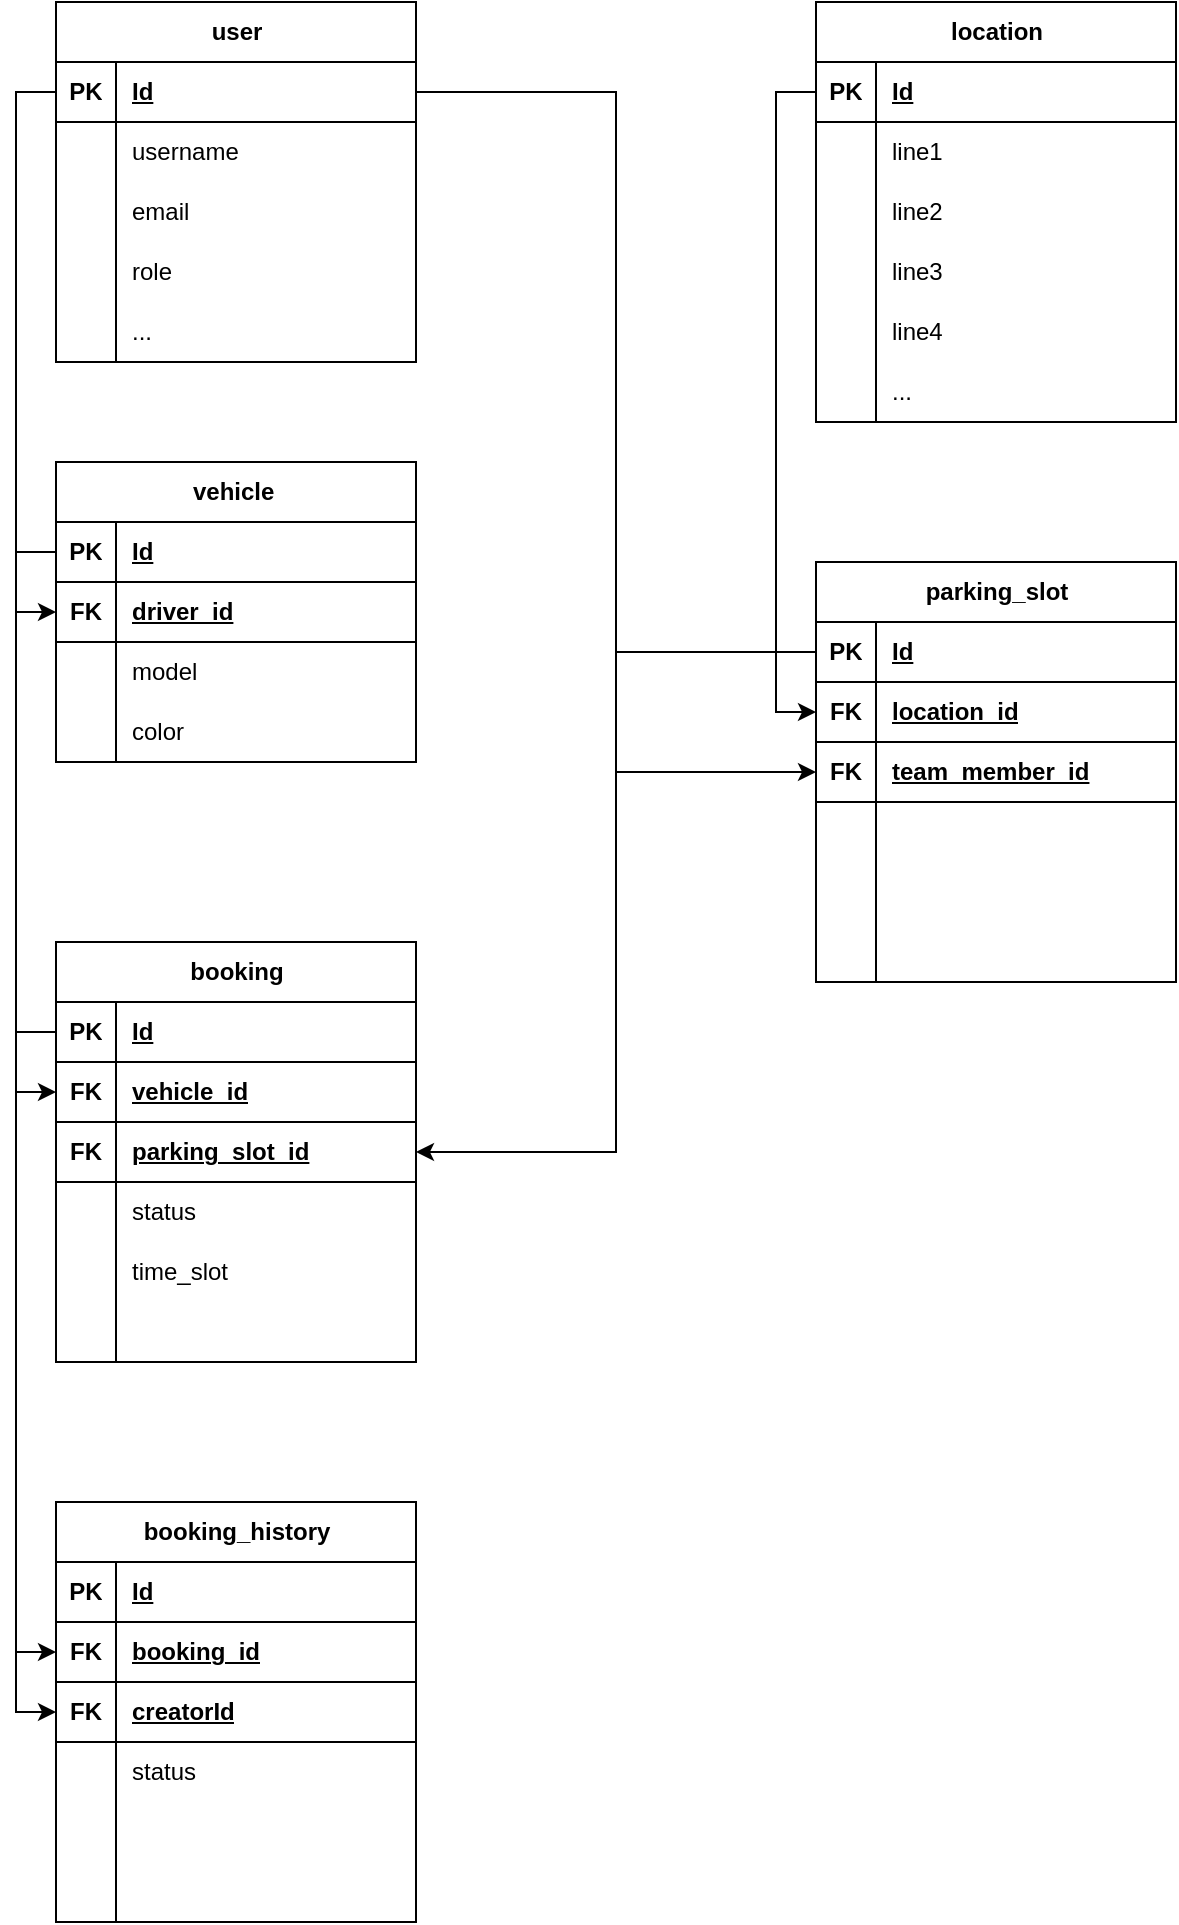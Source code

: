 <mxfile version="20.5.3" type="embed"><diagram name="Page-1" id="9re29AVMVXTdukUIVPv4"><mxGraphModel dx="877" dy="658" grid="1" gridSize="10" guides="1" tooltips="1" connect="1" arrows="1" fold="1" page="1" pageScale="1" pageWidth="850" pageHeight="1100" math="0" shadow="0"><root><mxCell id="0"/><mxCell id="1" parent="0"/><mxCell id="Z-rUkI6ReACb1DO_e0WH-1" value="user" style="shape=table;startSize=30;container=1;collapsible=1;childLayout=tableLayout;fixedRows=1;rowLines=0;fontStyle=1;align=center;resizeLast=1;html=1;" parent="1" vertex="1"><mxGeometry x="120" y="80" width="180" height="180" as="geometry"/></mxCell><mxCell id="Z-rUkI6ReACb1DO_e0WH-2" value="" style="shape=tableRow;horizontal=0;startSize=0;swimlaneHead=0;swimlaneBody=0;fillColor=none;collapsible=0;dropTarget=0;points=[[0,0.5],[1,0.5]];portConstraint=eastwest;top=0;left=0;right=0;bottom=1;" parent="Z-rUkI6ReACb1DO_e0WH-1" vertex="1"><mxGeometry y="30" width="180" height="30" as="geometry"/></mxCell><mxCell id="Z-rUkI6ReACb1DO_e0WH-3" value="PK" style="shape=partialRectangle;connectable=0;fillColor=none;top=0;left=0;bottom=0;right=0;fontStyle=1;overflow=hidden;whiteSpace=wrap;html=1;" parent="Z-rUkI6ReACb1DO_e0WH-2" vertex="1"><mxGeometry width="30" height="30" as="geometry"><mxRectangle width="30" height="30" as="alternateBounds"/></mxGeometry></mxCell><mxCell id="Z-rUkI6ReACb1DO_e0WH-4" value="Id" style="shape=partialRectangle;connectable=0;fillColor=none;top=0;left=0;bottom=0;right=0;align=left;spacingLeft=6;fontStyle=5;overflow=hidden;whiteSpace=wrap;html=1;" parent="Z-rUkI6ReACb1DO_e0WH-2" vertex="1"><mxGeometry x="30" width="150" height="30" as="geometry"><mxRectangle width="150" height="30" as="alternateBounds"/></mxGeometry></mxCell><mxCell id="Z-rUkI6ReACb1DO_e0WH-5" value="" style="shape=tableRow;horizontal=0;startSize=0;swimlaneHead=0;swimlaneBody=0;fillColor=none;collapsible=0;dropTarget=0;points=[[0,0.5],[1,0.5]];portConstraint=eastwest;top=0;left=0;right=0;bottom=0;" parent="Z-rUkI6ReACb1DO_e0WH-1" vertex="1"><mxGeometry y="60" width="180" height="30" as="geometry"/></mxCell><mxCell id="Z-rUkI6ReACb1DO_e0WH-6" value="" style="shape=partialRectangle;connectable=0;fillColor=none;top=0;left=0;bottom=0;right=0;editable=1;overflow=hidden;whiteSpace=wrap;html=1;" parent="Z-rUkI6ReACb1DO_e0WH-5" vertex="1"><mxGeometry width="30" height="30" as="geometry"><mxRectangle width="30" height="30" as="alternateBounds"/></mxGeometry></mxCell><mxCell id="Z-rUkI6ReACb1DO_e0WH-7" value="username" style="shape=partialRectangle;connectable=0;fillColor=none;top=0;left=0;bottom=0;right=0;align=left;spacingLeft=6;overflow=hidden;whiteSpace=wrap;html=1;" parent="Z-rUkI6ReACb1DO_e0WH-5" vertex="1"><mxGeometry x="30" width="150" height="30" as="geometry"><mxRectangle width="150" height="30" as="alternateBounds"/></mxGeometry></mxCell><mxCell id="Z-rUkI6ReACb1DO_e0WH-8" value="" style="shape=tableRow;horizontal=0;startSize=0;swimlaneHead=0;swimlaneBody=0;fillColor=none;collapsible=0;dropTarget=0;points=[[0,0.5],[1,0.5]];portConstraint=eastwest;top=0;left=0;right=0;bottom=0;" parent="Z-rUkI6ReACb1DO_e0WH-1" vertex="1"><mxGeometry y="90" width="180" height="30" as="geometry"/></mxCell><mxCell id="Z-rUkI6ReACb1DO_e0WH-9" value="" style="shape=partialRectangle;connectable=0;fillColor=none;top=0;left=0;bottom=0;right=0;editable=1;overflow=hidden;whiteSpace=wrap;html=1;" parent="Z-rUkI6ReACb1DO_e0WH-8" vertex="1"><mxGeometry width="30" height="30" as="geometry"><mxRectangle width="30" height="30" as="alternateBounds"/></mxGeometry></mxCell><mxCell id="Z-rUkI6ReACb1DO_e0WH-10" value="email" style="shape=partialRectangle;connectable=0;fillColor=none;top=0;left=0;bottom=0;right=0;align=left;spacingLeft=6;overflow=hidden;whiteSpace=wrap;html=1;" parent="Z-rUkI6ReACb1DO_e0WH-8" vertex="1"><mxGeometry x="30" width="150" height="30" as="geometry"><mxRectangle width="150" height="30" as="alternateBounds"/></mxGeometry></mxCell><mxCell id="Z-rUkI6ReACb1DO_e0WH-42" value="" style="shape=tableRow;horizontal=0;startSize=0;swimlaneHead=0;swimlaneBody=0;fillColor=none;collapsible=0;dropTarget=0;points=[[0,0.5],[1,0.5]];portConstraint=eastwest;top=0;left=0;right=0;bottom=0;" parent="Z-rUkI6ReACb1DO_e0WH-1" vertex="1"><mxGeometry y="120" width="180" height="30" as="geometry"/></mxCell><mxCell id="Z-rUkI6ReACb1DO_e0WH-43" value="" style="shape=partialRectangle;connectable=0;fillColor=none;top=0;left=0;bottom=0;right=0;editable=1;overflow=hidden;whiteSpace=wrap;html=1;" parent="Z-rUkI6ReACb1DO_e0WH-42" vertex="1"><mxGeometry width="30" height="30" as="geometry"><mxRectangle width="30" height="30" as="alternateBounds"/></mxGeometry></mxCell><mxCell id="Z-rUkI6ReACb1DO_e0WH-44" value="role" style="shape=partialRectangle;connectable=0;fillColor=none;top=0;left=0;bottom=0;right=0;align=left;spacingLeft=6;overflow=hidden;whiteSpace=wrap;html=1;" parent="Z-rUkI6ReACb1DO_e0WH-42" vertex="1"><mxGeometry x="30" width="150" height="30" as="geometry"><mxRectangle width="150" height="30" as="alternateBounds"/></mxGeometry></mxCell><mxCell id="Z-rUkI6ReACb1DO_e0WH-11" value="" style="shape=tableRow;horizontal=0;startSize=0;swimlaneHead=0;swimlaneBody=0;fillColor=none;collapsible=0;dropTarget=0;points=[[0,0.5],[1,0.5]];portConstraint=eastwest;top=0;left=0;right=0;bottom=0;" parent="Z-rUkI6ReACb1DO_e0WH-1" vertex="1"><mxGeometry y="150" width="180" height="30" as="geometry"/></mxCell><mxCell id="Z-rUkI6ReACb1DO_e0WH-12" value="" style="shape=partialRectangle;connectable=0;fillColor=none;top=0;left=0;bottom=0;right=0;editable=1;overflow=hidden;whiteSpace=wrap;html=1;" parent="Z-rUkI6ReACb1DO_e0WH-11" vertex="1"><mxGeometry width="30" height="30" as="geometry"><mxRectangle width="30" height="30" as="alternateBounds"/></mxGeometry></mxCell><mxCell id="Z-rUkI6ReACb1DO_e0WH-13" value="..." style="shape=partialRectangle;connectable=0;fillColor=none;top=0;left=0;bottom=0;right=0;align=left;spacingLeft=6;overflow=hidden;whiteSpace=wrap;html=1;" parent="Z-rUkI6ReACb1DO_e0WH-11" vertex="1"><mxGeometry x="30" width="150" height="30" as="geometry"><mxRectangle width="150" height="30" as="alternateBounds"/></mxGeometry></mxCell><mxCell id="Z-rUkI6ReACb1DO_e0WH-29" value="location" style="shape=table;startSize=30;container=1;collapsible=1;childLayout=tableLayout;fixedRows=1;rowLines=0;fontStyle=1;align=center;resizeLast=1;html=1;" parent="1" vertex="1"><mxGeometry x="500" y="80" width="180" height="210" as="geometry"/></mxCell><mxCell id="Z-rUkI6ReACb1DO_e0WH-30" value="" style="shape=tableRow;horizontal=0;startSize=0;swimlaneHead=0;swimlaneBody=0;fillColor=none;collapsible=0;dropTarget=0;points=[[0,0.5],[1,0.5]];portConstraint=eastwest;top=0;left=0;right=0;bottom=1;" parent="Z-rUkI6ReACb1DO_e0WH-29" vertex="1"><mxGeometry y="30" width="180" height="30" as="geometry"/></mxCell><mxCell id="Z-rUkI6ReACb1DO_e0WH-31" value="PK" style="shape=partialRectangle;connectable=0;fillColor=none;top=0;left=0;bottom=0;right=0;fontStyle=1;overflow=hidden;whiteSpace=wrap;html=1;" parent="Z-rUkI6ReACb1DO_e0WH-30" vertex="1"><mxGeometry width="30" height="30" as="geometry"><mxRectangle width="30" height="30" as="alternateBounds"/></mxGeometry></mxCell><mxCell id="Z-rUkI6ReACb1DO_e0WH-32" value="Id" style="shape=partialRectangle;connectable=0;fillColor=none;top=0;left=0;bottom=0;right=0;align=left;spacingLeft=6;fontStyle=5;overflow=hidden;whiteSpace=wrap;html=1;" parent="Z-rUkI6ReACb1DO_e0WH-30" vertex="1"><mxGeometry x="30" width="150" height="30" as="geometry"><mxRectangle width="150" height="30" as="alternateBounds"/></mxGeometry></mxCell><mxCell id="Z-rUkI6ReACb1DO_e0WH-33" value="" style="shape=tableRow;horizontal=0;startSize=0;swimlaneHead=0;swimlaneBody=0;fillColor=none;collapsible=0;dropTarget=0;points=[[0,0.5],[1,0.5]];portConstraint=eastwest;top=0;left=0;right=0;bottom=0;" parent="Z-rUkI6ReACb1DO_e0WH-29" vertex="1"><mxGeometry y="60" width="180" height="30" as="geometry"/></mxCell><mxCell id="Z-rUkI6ReACb1DO_e0WH-34" value="" style="shape=partialRectangle;connectable=0;fillColor=none;top=0;left=0;bottom=0;right=0;editable=1;overflow=hidden;whiteSpace=wrap;html=1;" parent="Z-rUkI6ReACb1DO_e0WH-33" vertex="1"><mxGeometry width="30" height="30" as="geometry"><mxRectangle width="30" height="30" as="alternateBounds"/></mxGeometry></mxCell><mxCell id="Z-rUkI6ReACb1DO_e0WH-35" value="line1" style="shape=partialRectangle;connectable=0;fillColor=none;top=0;left=0;bottom=0;right=0;align=left;spacingLeft=6;overflow=hidden;whiteSpace=wrap;html=1;" parent="Z-rUkI6ReACb1DO_e0WH-33" vertex="1"><mxGeometry x="30" width="150" height="30" as="geometry"><mxRectangle width="150" height="30" as="alternateBounds"/></mxGeometry></mxCell><mxCell id="Z-rUkI6ReACb1DO_e0WH-36" value="" style="shape=tableRow;horizontal=0;startSize=0;swimlaneHead=0;swimlaneBody=0;fillColor=none;collapsible=0;dropTarget=0;points=[[0,0.5],[1,0.5]];portConstraint=eastwest;top=0;left=0;right=0;bottom=0;" parent="Z-rUkI6ReACb1DO_e0WH-29" vertex="1"><mxGeometry y="90" width="180" height="30" as="geometry"/></mxCell><mxCell id="Z-rUkI6ReACb1DO_e0WH-37" value="" style="shape=partialRectangle;connectable=0;fillColor=none;top=0;left=0;bottom=0;right=0;editable=1;overflow=hidden;whiteSpace=wrap;html=1;" parent="Z-rUkI6ReACb1DO_e0WH-36" vertex="1"><mxGeometry width="30" height="30" as="geometry"><mxRectangle width="30" height="30" as="alternateBounds"/></mxGeometry></mxCell><mxCell id="Z-rUkI6ReACb1DO_e0WH-38" value="line2" style="shape=partialRectangle;connectable=0;fillColor=none;top=0;left=0;bottom=0;right=0;align=left;spacingLeft=6;overflow=hidden;whiteSpace=wrap;html=1;" parent="Z-rUkI6ReACb1DO_e0WH-36" vertex="1"><mxGeometry x="30" width="150" height="30" as="geometry"><mxRectangle width="150" height="30" as="alternateBounds"/></mxGeometry></mxCell><mxCell id="Z-rUkI6ReACb1DO_e0WH-45" value="" style="shape=tableRow;horizontal=0;startSize=0;swimlaneHead=0;swimlaneBody=0;fillColor=none;collapsible=0;dropTarget=0;points=[[0,0.5],[1,0.5]];portConstraint=eastwest;top=0;left=0;right=0;bottom=0;" parent="Z-rUkI6ReACb1DO_e0WH-29" vertex="1"><mxGeometry y="120" width="180" height="30" as="geometry"/></mxCell><mxCell id="Z-rUkI6ReACb1DO_e0WH-46" value="" style="shape=partialRectangle;connectable=0;fillColor=none;top=0;left=0;bottom=0;right=0;editable=1;overflow=hidden;whiteSpace=wrap;html=1;" parent="Z-rUkI6ReACb1DO_e0WH-45" vertex="1"><mxGeometry width="30" height="30" as="geometry"><mxRectangle width="30" height="30" as="alternateBounds"/></mxGeometry></mxCell><mxCell id="Z-rUkI6ReACb1DO_e0WH-47" value="line3" style="shape=partialRectangle;connectable=0;fillColor=none;top=0;left=0;bottom=0;right=0;align=left;spacingLeft=6;overflow=hidden;whiteSpace=wrap;html=1;" parent="Z-rUkI6ReACb1DO_e0WH-45" vertex="1"><mxGeometry x="30" width="150" height="30" as="geometry"><mxRectangle width="150" height="30" as="alternateBounds"/></mxGeometry></mxCell><mxCell id="Z-rUkI6ReACb1DO_e0WH-48" value="" style="shape=tableRow;horizontal=0;startSize=0;swimlaneHead=0;swimlaneBody=0;fillColor=none;collapsible=0;dropTarget=0;points=[[0,0.5],[1,0.5]];portConstraint=eastwest;top=0;left=0;right=0;bottom=0;" parent="Z-rUkI6ReACb1DO_e0WH-29" vertex="1"><mxGeometry y="150" width="180" height="30" as="geometry"/></mxCell><mxCell id="Z-rUkI6ReACb1DO_e0WH-49" value="" style="shape=partialRectangle;connectable=0;fillColor=none;top=0;left=0;bottom=0;right=0;editable=1;overflow=hidden;whiteSpace=wrap;html=1;" parent="Z-rUkI6ReACb1DO_e0WH-48" vertex="1"><mxGeometry width="30" height="30" as="geometry"><mxRectangle width="30" height="30" as="alternateBounds"/></mxGeometry></mxCell><mxCell id="Z-rUkI6ReACb1DO_e0WH-50" value="line4" style="shape=partialRectangle;connectable=0;fillColor=none;top=0;left=0;bottom=0;right=0;align=left;spacingLeft=6;overflow=hidden;whiteSpace=wrap;html=1;" parent="Z-rUkI6ReACb1DO_e0WH-48" vertex="1"><mxGeometry x="30" width="150" height="30" as="geometry"><mxRectangle width="150" height="30" as="alternateBounds"/></mxGeometry></mxCell><mxCell id="Z-rUkI6ReACb1DO_e0WH-39" value="" style="shape=tableRow;horizontal=0;startSize=0;swimlaneHead=0;swimlaneBody=0;fillColor=none;collapsible=0;dropTarget=0;points=[[0,0.5],[1,0.5]];portConstraint=eastwest;top=0;left=0;right=0;bottom=0;" parent="Z-rUkI6ReACb1DO_e0WH-29" vertex="1"><mxGeometry y="180" width="180" height="30" as="geometry"/></mxCell><mxCell id="Z-rUkI6ReACb1DO_e0WH-40" value="" style="shape=partialRectangle;connectable=0;fillColor=none;top=0;left=0;bottom=0;right=0;editable=1;overflow=hidden;whiteSpace=wrap;html=1;" parent="Z-rUkI6ReACb1DO_e0WH-39" vertex="1"><mxGeometry width="30" height="30" as="geometry"><mxRectangle width="30" height="30" as="alternateBounds"/></mxGeometry></mxCell><mxCell id="Z-rUkI6ReACb1DO_e0WH-41" value="..." style="shape=partialRectangle;connectable=0;fillColor=none;top=0;left=0;bottom=0;right=0;align=left;spacingLeft=6;overflow=hidden;whiteSpace=wrap;html=1;" parent="Z-rUkI6ReACb1DO_e0WH-39" vertex="1"><mxGeometry x="30" width="150" height="30" as="geometry"><mxRectangle width="150" height="30" as="alternateBounds"/></mxGeometry></mxCell><mxCell id="Z-rUkI6ReACb1DO_e0WH-51" value="parking_slot" style="shape=table;startSize=30;container=1;collapsible=1;childLayout=tableLayout;fixedRows=1;rowLines=0;fontStyle=1;align=center;resizeLast=1;html=1;" parent="1" vertex="1"><mxGeometry x="500" y="360" width="180" height="210" as="geometry"/></mxCell><mxCell id="Z-rUkI6ReACb1DO_e0WH-52" value="" style="shape=tableRow;horizontal=0;startSize=0;swimlaneHead=0;swimlaneBody=0;fillColor=none;collapsible=0;dropTarget=0;points=[[0,0.5],[1,0.5]];portConstraint=eastwest;top=0;left=0;right=0;bottom=1;" parent="Z-rUkI6ReACb1DO_e0WH-51" vertex="1"><mxGeometry y="30" width="180" height="30" as="geometry"/></mxCell><mxCell id="Z-rUkI6ReACb1DO_e0WH-53" value="PK" style="shape=partialRectangle;connectable=0;fillColor=none;top=0;left=0;bottom=0;right=0;fontStyle=1;overflow=hidden;whiteSpace=wrap;html=1;" parent="Z-rUkI6ReACb1DO_e0WH-52" vertex="1"><mxGeometry width="30" height="30" as="geometry"><mxRectangle width="30" height="30" as="alternateBounds"/></mxGeometry></mxCell><mxCell id="Z-rUkI6ReACb1DO_e0WH-54" value="Id" style="shape=partialRectangle;connectable=0;fillColor=none;top=0;left=0;bottom=0;right=0;align=left;spacingLeft=6;fontStyle=5;overflow=hidden;whiteSpace=wrap;html=1;" parent="Z-rUkI6ReACb1DO_e0WH-52" vertex="1"><mxGeometry x="30" width="150" height="30" as="geometry"><mxRectangle width="150" height="30" as="alternateBounds"/></mxGeometry></mxCell><mxCell id="Z-rUkI6ReACb1DO_e0WH-70" value="" style="shape=tableRow;horizontal=0;startSize=0;swimlaneHead=0;swimlaneBody=0;fillColor=none;collapsible=0;dropTarget=0;points=[[0,0.5],[1,0.5]];portConstraint=eastwest;top=0;left=0;right=0;bottom=1;" parent="Z-rUkI6ReACb1DO_e0WH-51" vertex="1"><mxGeometry y="60" width="180" height="30" as="geometry"/></mxCell><mxCell id="Z-rUkI6ReACb1DO_e0WH-71" value="FK" style="shape=partialRectangle;connectable=0;fillColor=none;top=0;left=0;bottom=0;right=0;fontStyle=1;overflow=hidden;whiteSpace=wrap;html=1;" parent="Z-rUkI6ReACb1DO_e0WH-70" vertex="1"><mxGeometry width="30" height="30" as="geometry"><mxRectangle width="30" height="30" as="alternateBounds"/></mxGeometry></mxCell><mxCell id="Z-rUkI6ReACb1DO_e0WH-72" value="location_id" style="shape=partialRectangle;connectable=0;fillColor=none;top=0;left=0;bottom=0;right=0;align=left;spacingLeft=6;fontStyle=5;overflow=hidden;whiteSpace=wrap;html=1;" parent="Z-rUkI6ReACb1DO_e0WH-70" vertex="1"><mxGeometry x="30" width="150" height="30" as="geometry"><mxRectangle width="150" height="30" as="alternateBounds"/></mxGeometry></mxCell><mxCell id="Z-rUkI6ReACb1DO_e0WH-119" value="" style="shape=tableRow;horizontal=0;startSize=0;swimlaneHead=0;swimlaneBody=0;fillColor=none;collapsible=0;dropTarget=0;points=[[0,0.5],[1,0.5]];portConstraint=eastwest;top=0;left=0;right=0;bottom=1;" parent="Z-rUkI6ReACb1DO_e0WH-51" vertex="1"><mxGeometry y="90" width="180" height="30" as="geometry"/></mxCell><mxCell id="Z-rUkI6ReACb1DO_e0WH-120" value="FK" style="shape=partialRectangle;connectable=0;fillColor=none;top=0;left=0;bottom=0;right=0;fontStyle=1;overflow=hidden;whiteSpace=wrap;html=1;" parent="Z-rUkI6ReACb1DO_e0WH-119" vertex="1"><mxGeometry width="30" height="30" as="geometry"><mxRectangle width="30" height="30" as="alternateBounds"/></mxGeometry></mxCell><mxCell id="Z-rUkI6ReACb1DO_e0WH-121" value="team_member_id" style="shape=partialRectangle;connectable=0;fillColor=none;top=0;left=0;bottom=0;right=0;align=left;spacingLeft=6;fontStyle=5;overflow=hidden;whiteSpace=wrap;html=1;" parent="Z-rUkI6ReACb1DO_e0WH-119" vertex="1"><mxGeometry x="30" width="150" height="30" as="geometry"><mxRectangle width="150" height="30" as="alternateBounds"/></mxGeometry></mxCell><mxCell id="Z-rUkI6ReACb1DO_e0WH-55" value="" style="shape=tableRow;horizontal=0;startSize=0;swimlaneHead=0;swimlaneBody=0;fillColor=none;collapsible=0;dropTarget=0;points=[[0,0.5],[1,0.5]];portConstraint=eastwest;top=0;left=0;right=0;bottom=0;" parent="Z-rUkI6ReACb1DO_e0WH-51" vertex="1"><mxGeometry y="120" width="180" height="30" as="geometry"/></mxCell><mxCell id="Z-rUkI6ReACb1DO_e0WH-56" value="" style="shape=partialRectangle;connectable=0;fillColor=none;top=0;left=0;bottom=0;right=0;editable=1;overflow=hidden;whiteSpace=wrap;html=1;" parent="Z-rUkI6ReACb1DO_e0WH-55" vertex="1"><mxGeometry width="30" height="30" as="geometry"><mxRectangle width="30" height="30" as="alternateBounds"/></mxGeometry></mxCell><mxCell id="Z-rUkI6ReACb1DO_e0WH-57" value="" style="shape=partialRectangle;connectable=0;fillColor=none;top=0;left=0;bottom=0;right=0;align=left;spacingLeft=6;overflow=hidden;whiteSpace=wrap;html=1;" parent="Z-rUkI6ReACb1DO_e0WH-55" vertex="1"><mxGeometry x="30" width="150" height="30" as="geometry"><mxRectangle width="150" height="30" as="alternateBounds"/></mxGeometry></mxCell><mxCell id="Z-rUkI6ReACb1DO_e0WH-58" value="" style="shape=tableRow;horizontal=0;startSize=0;swimlaneHead=0;swimlaneBody=0;fillColor=none;collapsible=0;dropTarget=0;points=[[0,0.5],[1,0.5]];portConstraint=eastwest;top=0;left=0;right=0;bottom=0;" parent="Z-rUkI6ReACb1DO_e0WH-51" vertex="1"><mxGeometry y="150" width="180" height="30" as="geometry"/></mxCell><mxCell id="Z-rUkI6ReACb1DO_e0WH-59" value="" style="shape=partialRectangle;connectable=0;fillColor=none;top=0;left=0;bottom=0;right=0;editable=1;overflow=hidden;whiteSpace=wrap;html=1;" parent="Z-rUkI6ReACb1DO_e0WH-58" vertex="1"><mxGeometry width="30" height="30" as="geometry"><mxRectangle width="30" height="30" as="alternateBounds"/></mxGeometry></mxCell><mxCell id="Z-rUkI6ReACb1DO_e0WH-60" value="" style="shape=partialRectangle;connectable=0;fillColor=none;top=0;left=0;bottom=0;right=0;align=left;spacingLeft=6;overflow=hidden;whiteSpace=wrap;html=1;" parent="Z-rUkI6ReACb1DO_e0WH-58" vertex="1"><mxGeometry x="30" width="150" height="30" as="geometry"><mxRectangle width="150" height="30" as="alternateBounds"/></mxGeometry></mxCell><mxCell id="Z-rUkI6ReACb1DO_e0WH-61" value="" style="shape=tableRow;horizontal=0;startSize=0;swimlaneHead=0;swimlaneBody=0;fillColor=none;collapsible=0;dropTarget=0;points=[[0,0.5],[1,0.5]];portConstraint=eastwest;top=0;left=0;right=0;bottom=0;" parent="Z-rUkI6ReACb1DO_e0WH-51" vertex="1"><mxGeometry y="180" width="180" height="30" as="geometry"/></mxCell><mxCell id="Z-rUkI6ReACb1DO_e0WH-62" value="" style="shape=partialRectangle;connectable=0;fillColor=none;top=0;left=0;bottom=0;right=0;editable=1;overflow=hidden;whiteSpace=wrap;html=1;" parent="Z-rUkI6ReACb1DO_e0WH-61" vertex="1"><mxGeometry width="30" height="30" as="geometry"><mxRectangle width="30" height="30" as="alternateBounds"/></mxGeometry></mxCell><mxCell id="Z-rUkI6ReACb1DO_e0WH-63" value="" style="shape=partialRectangle;connectable=0;fillColor=none;top=0;left=0;bottom=0;right=0;align=left;spacingLeft=6;overflow=hidden;whiteSpace=wrap;html=1;" parent="Z-rUkI6ReACb1DO_e0WH-61" vertex="1"><mxGeometry x="30" width="150" height="30" as="geometry"><mxRectangle width="150" height="30" as="alternateBounds"/></mxGeometry></mxCell><mxCell id="Z-rUkI6ReACb1DO_e0WH-73" style="edgeStyle=orthogonalEdgeStyle;rounded=0;orthogonalLoop=1;jettySize=auto;html=1;entryX=0;entryY=0.5;entryDx=0;entryDy=0;" parent="1" source="Z-rUkI6ReACb1DO_e0WH-30" target="Z-rUkI6ReACb1DO_e0WH-70" edge="1"><mxGeometry relative="1" as="geometry"/></mxCell><mxCell id="Z-rUkI6ReACb1DO_e0WH-75" value="booking" style="shape=table;startSize=30;container=1;collapsible=1;childLayout=tableLayout;fixedRows=1;rowLines=0;fontStyle=1;align=center;resizeLast=1;html=1;" parent="1" vertex="1"><mxGeometry x="120" y="550" width="180" height="210" as="geometry"/></mxCell><mxCell id="Z-rUkI6ReACb1DO_e0WH-76" value="" style="shape=tableRow;horizontal=0;startSize=0;swimlaneHead=0;swimlaneBody=0;fillColor=none;collapsible=0;dropTarget=0;points=[[0,0.5],[1,0.5]];portConstraint=eastwest;top=0;left=0;right=0;bottom=1;" parent="Z-rUkI6ReACb1DO_e0WH-75" vertex="1"><mxGeometry y="30" width="180" height="30" as="geometry"/></mxCell><mxCell id="Z-rUkI6ReACb1DO_e0WH-77" value="PK" style="shape=partialRectangle;connectable=0;fillColor=none;top=0;left=0;bottom=0;right=0;fontStyle=1;overflow=hidden;whiteSpace=wrap;html=1;" parent="Z-rUkI6ReACb1DO_e0WH-76" vertex="1"><mxGeometry width="30" height="30" as="geometry"><mxRectangle width="30" height="30" as="alternateBounds"/></mxGeometry></mxCell><mxCell id="Z-rUkI6ReACb1DO_e0WH-78" value="Id" style="shape=partialRectangle;connectable=0;fillColor=none;top=0;left=0;bottom=0;right=0;align=left;spacingLeft=6;fontStyle=5;overflow=hidden;whiteSpace=wrap;html=1;" parent="Z-rUkI6ReACb1DO_e0WH-76" vertex="1"><mxGeometry x="30" width="150" height="30" as="geometry"><mxRectangle width="150" height="30" as="alternateBounds"/></mxGeometry></mxCell><mxCell id="Z-rUkI6ReACb1DO_e0WH-79" value="" style="shape=tableRow;horizontal=0;startSize=0;swimlaneHead=0;swimlaneBody=0;fillColor=none;collapsible=0;dropTarget=0;points=[[0,0.5],[1,0.5]];portConstraint=eastwest;top=0;left=0;right=0;bottom=1;" parent="Z-rUkI6ReACb1DO_e0WH-75" vertex="1"><mxGeometry y="60" width="180" height="30" as="geometry"/></mxCell><mxCell id="Z-rUkI6ReACb1DO_e0WH-80" value="FK" style="shape=partialRectangle;connectable=0;fillColor=none;top=0;left=0;bottom=0;right=0;fontStyle=1;overflow=hidden;whiteSpace=wrap;html=1;" parent="Z-rUkI6ReACb1DO_e0WH-79" vertex="1"><mxGeometry width="30" height="30" as="geometry"><mxRectangle width="30" height="30" as="alternateBounds"/></mxGeometry></mxCell><mxCell id="Z-rUkI6ReACb1DO_e0WH-81" value="vehicle_id" style="shape=partialRectangle;connectable=0;fillColor=none;top=0;left=0;bottom=0;right=0;align=left;spacingLeft=6;fontStyle=5;overflow=hidden;whiteSpace=wrap;html=1;" parent="Z-rUkI6ReACb1DO_e0WH-79" vertex="1"><mxGeometry x="30" width="150" height="30" as="geometry"><mxRectangle width="150" height="30" as="alternateBounds"/></mxGeometry></mxCell><mxCell id="Z-rUkI6ReACb1DO_e0WH-93" value="" style="shape=tableRow;horizontal=0;startSize=0;swimlaneHead=0;swimlaneBody=0;fillColor=none;collapsible=0;dropTarget=0;points=[[0,0.5],[1,0.5]];portConstraint=eastwest;top=0;left=0;right=0;bottom=1;" parent="Z-rUkI6ReACb1DO_e0WH-75" vertex="1"><mxGeometry y="90" width="180" height="30" as="geometry"/></mxCell><mxCell id="Z-rUkI6ReACb1DO_e0WH-94" value="FK" style="shape=partialRectangle;connectable=0;fillColor=none;top=0;left=0;bottom=0;right=0;fontStyle=1;overflow=hidden;whiteSpace=wrap;html=1;" parent="Z-rUkI6ReACb1DO_e0WH-93" vertex="1"><mxGeometry width="30" height="30" as="geometry"><mxRectangle width="30" height="30" as="alternateBounds"/></mxGeometry></mxCell><mxCell id="Z-rUkI6ReACb1DO_e0WH-95" value="parking_slot_id" style="shape=partialRectangle;connectable=0;fillColor=none;top=0;left=0;bottom=0;right=0;align=left;spacingLeft=6;fontStyle=5;overflow=hidden;whiteSpace=wrap;html=1;" parent="Z-rUkI6ReACb1DO_e0WH-93" vertex="1"><mxGeometry x="30" width="150" height="30" as="geometry"><mxRectangle width="150" height="30" as="alternateBounds"/></mxGeometry></mxCell><mxCell id="Z-rUkI6ReACb1DO_e0WH-82" value="" style="shape=tableRow;horizontal=0;startSize=0;swimlaneHead=0;swimlaneBody=0;fillColor=none;collapsible=0;dropTarget=0;points=[[0,0.5],[1,0.5]];portConstraint=eastwest;top=0;left=0;right=0;bottom=0;" parent="Z-rUkI6ReACb1DO_e0WH-75" vertex="1"><mxGeometry y="120" width="180" height="30" as="geometry"/></mxCell><mxCell id="Z-rUkI6ReACb1DO_e0WH-83" value="" style="shape=partialRectangle;connectable=0;fillColor=none;top=0;left=0;bottom=0;right=0;editable=1;overflow=hidden;whiteSpace=wrap;html=1;" parent="Z-rUkI6ReACb1DO_e0WH-82" vertex="1"><mxGeometry width="30" height="30" as="geometry"><mxRectangle width="30" height="30" as="alternateBounds"/></mxGeometry></mxCell><mxCell id="Z-rUkI6ReACb1DO_e0WH-84" value="status" style="shape=partialRectangle;connectable=0;fillColor=none;top=0;left=0;bottom=0;right=0;align=left;spacingLeft=6;overflow=hidden;whiteSpace=wrap;html=1;" parent="Z-rUkI6ReACb1DO_e0WH-82" vertex="1"><mxGeometry x="30" width="150" height="30" as="geometry"><mxRectangle width="150" height="30" as="alternateBounds"/></mxGeometry></mxCell><mxCell id="Z-rUkI6ReACb1DO_e0WH-85" value="" style="shape=tableRow;horizontal=0;startSize=0;swimlaneHead=0;swimlaneBody=0;fillColor=none;collapsible=0;dropTarget=0;points=[[0,0.5],[1,0.5]];portConstraint=eastwest;top=0;left=0;right=0;bottom=0;" parent="Z-rUkI6ReACb1DO_e0WH-75" vertex="1"><mxGeometry y="150" width="180" height="30" as="geometry"/></mxCell><mxCell id="Z-rUkI6ReACb1DO_e0WH-86" value="" style="shape=partialRectangle;connectable=0;fillColor=none;top=0;left=0;bottom=0;right=0;editable=1;overflow=hidden;whiteSpace=wrap;html=1;" parent="Z-rUkI6ReACb1DO_e0WH-85" vertex="1"><mxGeometry width="30" height="30" as="geometry"><mxRectangle width="30" height="30" as="alternateBounds"/></mxGeometry></mxCell><mxCell id="Z-rUkI6ReACb1DO_e0WH-87" value="time_slot" style="shape=partialRectangle;connectable=0;fillColor=none;top=0;left=0;bottom=0;right=0;align=left;spacingLeft=6;overflow=hidden;whiteSpace=wrap;html=1;" parent="Z-rUkI6ReACb1DO_e0WH-85" vertex="1"><mxGeometry x="30" width="150" height="30" as="geometry"><mxRectangle width="150" height="30" as="alternateBounds"/></mxGeometry></mxCell><mxCell id="Z-rUkI6ReACb1DO_e0WH-88" value="" style="shape=tableRow;horizontal=0;startSize=0;swimlaneHead=0;swimlaneBody=0;fillColor=none;collapsible=0;dropTarget=0;points=[[0,0.5],[1,0.5]];portConstraint=eastwest;top=0;left=0;right=0;bottom=0;" parent="Z-rUkI6ReACb1DO_e0WH-75" vertex="1"><mxGeometry y="180" width="180" height="30" as="geometry"/></mxCell><mxCell id="Z-rUkI6ReACb1DO_e0WH-89" value="" style="shape=partialRectangle;connectable=0;fillColor=none;top=0;left=0;bottom=0;right=0;editable=1;overflow=hidden;whiteSpace=wrap;html=1;" parent="Z-rUkI6ReACb1DO_e0WH-88" vertex="1"><mxGeometry width="30" height="30" as="geometry"><mxRectangle width="30" height="30" as="alternateBounds"/></mxGeometry></mxCell><mxCell id="Z-rUkI6ReACb1DO_e0WH-90" value="" style="shape=partialRectangle;connectable=0;fillColor=none;top=0;left=0;bottom=0;right=0;align=left;spacingLeft=6;overflow=hidden;whiteSpace=wrap;html=1;" parent="Z-rUkI6ReACb1DO_e0WH-88" vertex="1"><mxGeometry x="30" width="150" height="30" as="geometry"><mxRectangle width="150" height="30" as="alternateBounds"/></mxGeometry></mxCell><mxCell id="Z-rUkI6ReACb1DO_e0WH-99" value="booking_history" style="shape=table;startSize=30;container=1;collapsible=1;childLayout=tableLayout;fixedRows=1;rowLines=0;fontStyle=1;align=center;resizeLast=1;html=1;" parent="1" vertex="1"><mxGeometry x="120" y="830" width="180" height="210" as="geometry"/></mxCell><mxCell id="Z-rUkI6ReACb1DO_e0WH-100" value="" style="shape=tableRow;horizontal=0;startSize=0;swimlaneHead=0;swimlaneBody=0;fillColor=none;collapsible=0;dropTarget=0;points=[[0,0.5],[1,0.5]];portConstraint=eastwest;top=0;left=0;right=0;bottom=1;" parent="Z-rUkI6ReACb1DO_e0WH-99" vertex="1"><mxGeometry y="30" width="180" height="30" as="geometry"/></mxCell><mxCell id="Z-rUkI6ReACb1DO_e0WH-101" value="PK" style="shape=partialRectangle;connectable=0;fillColor=none;top=0;left=0;bottom=0;right=0;fontStyle=1;overflow=hidden;whiteSpace=wrap;html=1;" parent="Z-rUkI6ReACb1DO_e0WH-100" vertex="1"><mxGeometry width="30" height="30" as="geometry"><mxRectangle width="30" height="30" as="alternateBounds"/></mxGeometry></mxCell><mxCell id="Z-rUkI6ReACb1DO_e0WH-102" value="Id" style="shape=partialRectangle;connectable=0;fillColor=none;top=0;left=0;bottom=0;right=0;align=left;spacingLeft=6;fontStyle=5;overflow=hidden;whiteSpace=wrap;html=1;" parent="Z-rUkI6ReACb1DO_e0WH-100" vertex="1"><mxGeometry x="30" width="150" height="30" as="geometry"><mxRectangle width="150" height="30" as="alternateBounds"/></mxGeometry></mxCell><mxCell id="Z-rUkI6ReACb1DO_e0WH-103" value="" style="shape=tableRow;horizontal=0;startSize=0;swimlaneHead=0;swimlaneBody=0;fillColor=none;collapsible=0;dropTarget=0;points=[[0,0.5],[1,0.5]];portConstraint=eastwest;top=0;left=0;right=0;bottom=1;" parent="Z-rUkI6ReACb1DO_e0WH-99" vertex="1"><mxGeometry y="60" width="180" height="30" as="geometry"/></mxCell><mxCell id="Z-rUkI6ReACb1DO_e0WH-104" value="FK" style="shape=partialRectangle;connectable=0;fillColor=none;top=0;left=0;bottom=0;right=0;fontStyle=1;overflow=hidden;whiteSpace=wrap;html=1;" parent="Z-rUkI6ReACb1DO_e0WH-103" vertex="1"><mxGeometry width="30" height="30" as="geometry"><mxRectangle width="30" height="30" as="alternateBounds"/></mxGeometry></mxCell><mxCell id="Z-rUkI6ReACb1DO_e0WH-105" value="booking_id" style="shape=partialRectangle;connectable=0;fillColor=none;top=0;left=0;bottom=0;right=0;align=left;spacingLeft=6;fontStyle=5;overflow=hidden;whiteSpace=wrap;html=1;" parent="Z-rUkI6ReACb1DO_e0WH-103" vertex="1"><mxGeometry x="30" width="150" height="30" as="geometry"><mxRectangle width="150" height="30" as="alternateBounds"/></mxGeometry></mxCell><mxCell id="AjS1VbHUIBQYVojx4l6i-31" value="" style="shape=tableRow;horizontal=0;startSize=0;swimlaneHead=0;swimlaneBody=0;fillColor=none;collapsible=0;dropTarget=0;points=[[0,0.5],[1,0.5]];portConstraint=eastwest;top=0;left=0;right=0;bottom=1;" parent="Z-rUkI6ReACb1DO_e0WH-99" vertex="1"><mxGeometry y="90" width="180" height="30" as="geometry"/></mxCell><mxCell id="AjS1VbHUIBQYVojx4l6i-32" value="FK" style="shape=partialRectangle;connectable=0;fillColor=none;top=0;left=0;bottom=0;right=0;fontStyle=1;overflow=hidden;whiteSpace=wrap;html=1;" parent="AjS1VbHUIBQYVojx4l6i-31" vertex="1"><mxGeometry width="30" height="30" as="geometry"><mxRectangle width="30" height="30" as="alternateBounds"/></mxGeometry></mxCell><mxCell id="AjS1VbHUIBQYVojx4l6i-33" value="creatorId" style="shape=partialRectangle;connectable=0;fillColor=none;top=0;left=0;bottom=0;right=0;align=left;spacingLeft=6;fontStyle=5;overflow=hidden;whiteSpace=wrap;html=1;" parent="AjS1VbHUIBQYVojx4l6i-31" vertex="1"><mxGeometry x="30" width="150" height="30" as="geometry"><mxRectangle width="150" height="30" as="alternateBounds"/></mxGeometry></mxCell><mxCell id="Z-rUkI6ReACb1DO_e0WH-109" value="" style="shape=tableRow;horizontal=0;startSize=0;swimlaneHead=0;swimlaneBody=0;fillColor=none;collapsible=0;dropTarget=0;points=[[0,0.5],[1,0.5]];portConstraint=eastwest;top=0;left=0;right=0;bottom=0;" parent="Z-rUkI6ReACb1DO_e0WH-99" vertex="1"><mxGeometry y="120" width="180" height="30" as="geometry"/></mxCell><mxCell id="Z-rUkI6ReACb1DO_e0WH-110" value="" style="shape=partialRectangle;connectable=0;fillColor=none;top=0;left=0;bottom=0;right=0;editable=1;overflow=hidden;whiteSpace=wrap;html=1;" parent="Z-rUkI6ReACb1DO_e0WH-109" vertex="1"><mxGeometry width="30" height="30" as="geometry"><mxRectangle width="30" height="30" as="alternateBounds"/></mxGeometry></mxCell><mxCell id="Z-rUkI6ReACb1DO_e0WH-111" value="status" style="shape=partialRectangle;connectable=0;fillColor=none;top=0;left=0;bottom=0;right=0;align=left;spacingLeft=6;overflow=hidden;whiteSpace=wrap;html=1;" parent="Z-rUkI6ReACb1DO_e0WH-109" vertex="1"><mxGeometry x="30" width="150" height="30" as="geometry"><mxRectangle width="150" height="30" as="alternateBounds"/></mxGeometry></mxCell><mxCell id="Z-rUkI6ReACb1DO_e0WH-112" value="" style="shape=tableRow;horizontal=0;startSize=0;swimlaneHead=0;swimlaneBody=0;fillColor=none;collapsible=0;dropTarget=0;points=[[0,0.5],[1,0.5]];portConstraint=eastwest;top=0;left=0;right=0;bottom=0;" parent="Z-rUkI6ReACb1DO_e0WH-99" vertex="1"><mxGeometry y="150" width="180" height="30" as="geometry"/></mxCell><mxCell id="Z-rUkI6ReACb1DO_e0WH-113" value="" style="shape=partialRectangle;connectable=0;fillColor=none;top=0;left=0;bottom=0;right=0;editable=1;overflow=hidden;whiteSpace=wrap;html=1;" parent="Z-rUkI6ReACb1DO_e0WH-112" vertex="1"><mxGeometry width="30" height="30" as="geometry"><mxRectangle width="30" height="30" as="alternateBounds"/></mxGeometry></mxCell><mxCell id="Z-rUkI6ReACb1DO_e0WH-114" value="" style="shape=partialRectangle;connectable=0;fillColor=none;top=0;left=0;bottom=0;right=0;align=left;spacingLeft=6;overflow=hidden;whiteSpace=wrap;html=1;" parent="Z-rUkI6ReACb1DO_e0WH-112" vertex="1"><mxGeometry x="30" width="150" height="30" as="geometry"><mxRectangle width="150" height="30" as="alternateBounds"/></mxGeometry></mxCell><mxCell id="Z-rUkI6ReACb1DO_e0WH-115" value="" style="shape=tableRow;horizontal=0;startSize=0;swimlaneHead=0;swimlaneBody=0;fillColor=none;collapsible=0;dropTarget=0;points=[[0,0.5],[1,0.5]];portConstraint=eastwest;top=0;left=0;right=0;bottom=0;" parent="Z-rUkI6ReACb1DO_e0WH-99" vertex="1"><mxGeometry y="180" width="180" height="30" as="geometry"/></mxCell><mxCell id="Z-rUkI6ReACb1DO_e0WH-116" value="" style="shape=partialRectangle;connectable=0;fillColor=none;top=0;left=0;bottom=0;right=0;editable=1;overflow=hidden;whiteSpace=wrap;html=1;" parent="Z-rUkI6ReACb1DO_e0WH-115" vertex="1"><mxGeometry width="30" height="30" as="geometry"><mxRectangle width="30" height="30" as="alternateBounds"/></mxGeometry></mxCell><mxCell id="Z-rUkI6ReACb1DO_e0WH-117" value="" style="shape=partialRectangle;connectable=0;fillColor=none;top=0;left=0;bottom=0;right=0;align=left;spacingLeft=6;overflow=hidden;whiteSpace=wrap;html=1;" parent="Z-rUkI6ReACb1DO_e0WH-115" vertex="1"><mxGeometry x="30" width="150" height="30" as="geometry"><mxRectangle width="150" height="30" as="alternateBounds"/></mxGeometry></mxCell><mxCell id="Z-rUkI6ReACb1DO_e0WH-118" style="edgeStyle=orthogonalEdgeStyle;rounded=0;orthogonalLoop=1;jettySize=auto;html=1;entryX=0;entryY=0.5;entryDx=0;entryDy=0;" parent="1" source="Z-rUkI6ReACb1DO_e0WH-76" target="Z-rUkI6ReACb1DO_e0WH-103" edge="1"><mxGeometry relative="1" as="geometry"/></mxCell><mxCell id="Z-rUkI6ReACb1DO_e0WH-122" style="edgeStyle=orthogonalEdgeStyle;rounded=0;orthogonalLoop=1;jettySize=auto;html=1;entryX=0;entryY=0.5;entryDx=0;entryDy=0;" parent="1" source="Z-rUkI6ReACb1DO_e0WH-2" target="Z-rUkI6ReACb1DO_e0WH-119" edge="1"><mxGeometry relative="1" as="geometry"/></mxCell><mxCell id="Z-rUkI6ReACb1DO_e0WH-125" value="&lt;p data-pm-slice=&quot;1 1 []&quot;&gt;vehicle&amp;nbsp;&lt;/p&gt;" style="shape=table;startSize=30;container=1;collapsible=1;childLayout=tableLayout;fixedRows=1;rowLines=0;fontStyle=1;align=center;resizeLast=1;html=1;" parent="1" vertex="1"><mxGeometry x="120" y="310" width="180" height="150" as="geometry"/></mxCell><mxCell id="Z-rUkI6ReACb1DO_e0WH-126" value="" style="shape=tableRow;horizontal=0;startSize=0;swimlaneHead=0;swimlaneBody=0;fillColor=none;collapsible=0;dropTarget=0;points=[[0,0.5],[1,0.5]];portConstraint=eastwest;top=0;left=0;right=0;bottom=1;" parent="Z-rUkI6ReACb1DO_e0WH-125" vertex="1"><mxGeometry y="30" width="180" height="30" as="geometry"/></mxCell><mxCell id="Z-rUkI6ReACb1DO_e0WH-127" value="PK" style="shape=partialRectangle;connectable=0;fillColor=none;top=0;left=0;bottom=0;right=0;fontStyle=1;overflow=hidden;whiteSpace=wrap;html=1;" parent="Z-rUkI6ReACb1DO_e0WH-126" vertex="1"><mxGeometry width="30" height="30" as="geometry"><mxRectangle width="30" height="30" as="alternateBounds"/></mxGeometry></mxCell><mxCell id="Z-rUkI6ReACb1DO_e0WH-128" value="Id" style="shape=partialRectangle;connectable=0;fillColor=none;top=0;left=0;bottom=0;right=0;align=left;spacingLeft=6;fontStyle=5;overflow=hidden;whiteSpace=wrap;html=1;" parent="Z-rUkI6ReACb1DO_e0WH-126" vertex="1"><mxGeometry x="30" width="150" height="30" as="geometry"><mxRectangle width="150" height="30" as="alternateBounds"/></mxGeometry></mxCell><mxCell id="Z-rUkI6ReACb1DO_e0WH-142" value="" style="shape=tableRow;horizontal=0;startSize=0;swimlaneHead=0;swimlaneBody=0;fillColor=none;collapsible=0;dropTarget=0;points=[[0,0.5],[1,0.5]];portConstraint=eastwest;top=0;left=0;right=0;bottom=1;" parent="Z-rUkI6ReACb1DO_e0WH-125" vertex="1"><mxGeometry y="60" width="180" height="30" as="geometry"/></mxCell><mxCell id="Z-rUkI6ReACb1DO_e0WH-143" value="FK" style="shape=partialRectangle;connectable=0;fillColor=none;top=0;left=0;bottom=0;right=0;fontStyle=1;overflow=hidden;whiteSpace=wrap;html=1;" parent="Z-rUkI6ReACb1DO_e0WH-142" vertex="1"><mxGeometry width="30" height="30" as="geometry"><mxRectangle width="30" height="30" as="alternateBounds"/></mxGeometry></mxCell><mxCell id="Z-rUkI6ReACb1DO_e0WH-144" value="driver_id" style="shape=partialRectangle;connectable=0;fillColor=none;top=0;left=0;bottom=0;right=0;align=left;spacingLeft=6;fontStyle=5;overflow=hidden;whiteSpace=wrap;html=1;" parent="Z-rUkI6ReACb1DO_e0WH-142" vertex="1"><mxGeometry x="30" width="150" height="30" as="geometry"><mxRectangle width="150" height="30" as="alternateBounds"/></mxGeometry></mxCell><mxCell id="Z-rUkI6ReACb1DO_e0WH-135" value="" style="shape=tableRow;horizontal=0;startSize=0;swimlaneHead=0;swimlaneBody=0;fillColor=none;collapsible=0;dropTarget=0;points=[[0,0.5],[1,0.5]];portConstraint=eastwest;top=0;left=0;right=0;bottom=0;" parent="Z-rUkI6ReACb1DO_e0WH-125" vertex="1"><mxGeometry y="90" width="180" height="30" as="geometry"/></mxCell><mxCell id="Z-rUkI6ReACb1DO_e0WH-136" value="" style="shape=partialRectangle;connectable=0;fillColor=none;top=0;left=0;bottom=0;right=0;editable=1;overflow=hidden;whiteSpace=wrap;html=1;" parent="Z-rUkI6ReACb1DO_e0WH-135" vertex="1"><mxGeometry width="30" height="30" as="geometry"><mxRectangle width="30" height="30" as="alternateBounds"/></mxGeometry></mxCell><mxCell id="Z-rUkI6ReACb1DO_e0WH-137" value="model" style="shape=partialRectangle;connectable=0;fillColor=none;top=0;left=0;bottom=0;right=0;align=left;spacingLeft=6;overflow=hidden;whiteSpace=wrap;html=1;" parent="Z-rUkI6ReACb1DO_e0WH-135" vertex="1"><mxGeometry x="30" width="150" height="30" as="geometry"><mxRectangle width="150" height="30" as="alternateBounds"/></mxGeometry></mxCell><mxCell id="Z-rUkI6ReACb1DO_e0WH-138" value="" style="shape=tableRow;horizontal=0;startSize=0;swimlaneHead=0;swimlaneBody=0;fillColor=none;collapsible=0;dropTarget=0;points=[[0,0.5],[1,0.5]];portConstraint=eastwest;top=0;left=0;right=0;bottom=0;" parent="Z-rUkI6ReACb1DO_e0WH-125" vertex="1"><mxGeometry y="120" width="180" height="30" as="geometry"/></mxCell><mxCell id="Z-rUkI6ReACb1DO_e0WH-139" value="" style="shape=partialRectangle;connectable=0;fillColor=none;top=0;left=0;bottom=0;right=0;editable=1;overflow=hidden;whiteSpace=wrap;html=1;" parent="Z-rUkI6ReACb1DO_e0WH-138" vertex="1"><mxGeometry width="30" height="30" as="geometry"><mxRectangle width="30" height="30" as="alternateBounds"/></mxGeometry></mxCell><mxCell id="Z-rUkI6ReACb1DO_e0WH-140" value="color" style="shape=partialRectangle;connectable=0;fillColor=none;top=0;left=0;bottom=0;right=0;align=left;spacingLeft=6;overflow=hidden;whiteSpace=wrap;html=1;" parent="Z-rUkI6ReACb1DO_e0WH-138" vertex="1"><mxGeometry x="30" width="150" height="30" as="geometry"><mxRectangle width="150" height="30" as="alternateBounds"/></mxGeometry></mxCell><mxCell id="Z-rUkI6ReACb1DO_e0WH-141" style="edgeStyle=orthogonalEdgeStyle;rounded=0;orthogonalLoop=1;jettySize=auto;html=1;entryX=0;entryY=0.5;entryDx=0;entryDy=0;" parent="1" source="Z-rUkI6ReACb1DO_e0WH-126" target="Z-rUkI6ReACb1DO_e0WH-79" edge="1"><mxGeometry relative="1" as="geometry"/></mxCell><mxCell id="Z-rUkI6ReACb1DO_e0WH-145" style="edgeStyle=orthogonalEdgeStyle;rounded=0;orthogonalLoop=1;jettySize=auto;html=1;entryX=0;entryY=0.5;entryDx=0;entryDy=0;" parent="1" source="Z-rUkI6ReACb1DO_e0WH-2" target="Z-rUkI6ReACb1DO_e0WH-142" edge="1"><mxGeometry relative="1" as="geometry"/></mxCell><mxCell id="AjS1VbHUIBQYVojx4l6i-30" style="edgeStyle=orthogonalEdgeStyle;rounded=0;orthogonalLoop=1;jettySize=auto;html=1;entryX=1;entryY=0.5;entryDx=0;entryDy=0;" parent="1" source="Z-rUkI6ReACb1DO_e0WH-52" target="Z-rUkI6ReACb1DO_e0WH-93" edge="1"><mxGeometry relative="1" as="geometry"/></mxCell><mxCell id="AjS1VbHUIBQYVojx4l6i-34" style="edgeStyle=orthogonalEdgeStyle;rounded=0;orthogonalLoop=1;jettySize=auto;html=1;entryX=0;entryY=0.5;entryDx=0;entryDy=0;" parent="1" source="Z-rUkI6ReACb1DO_e0WH-2" target="AjS1VbHUIBQYVojx4l6i-31" edge="1"><mxGeometry relative="1" as="geometry"/></mxCell></root></mxGraphModel></diagram></mxfile>